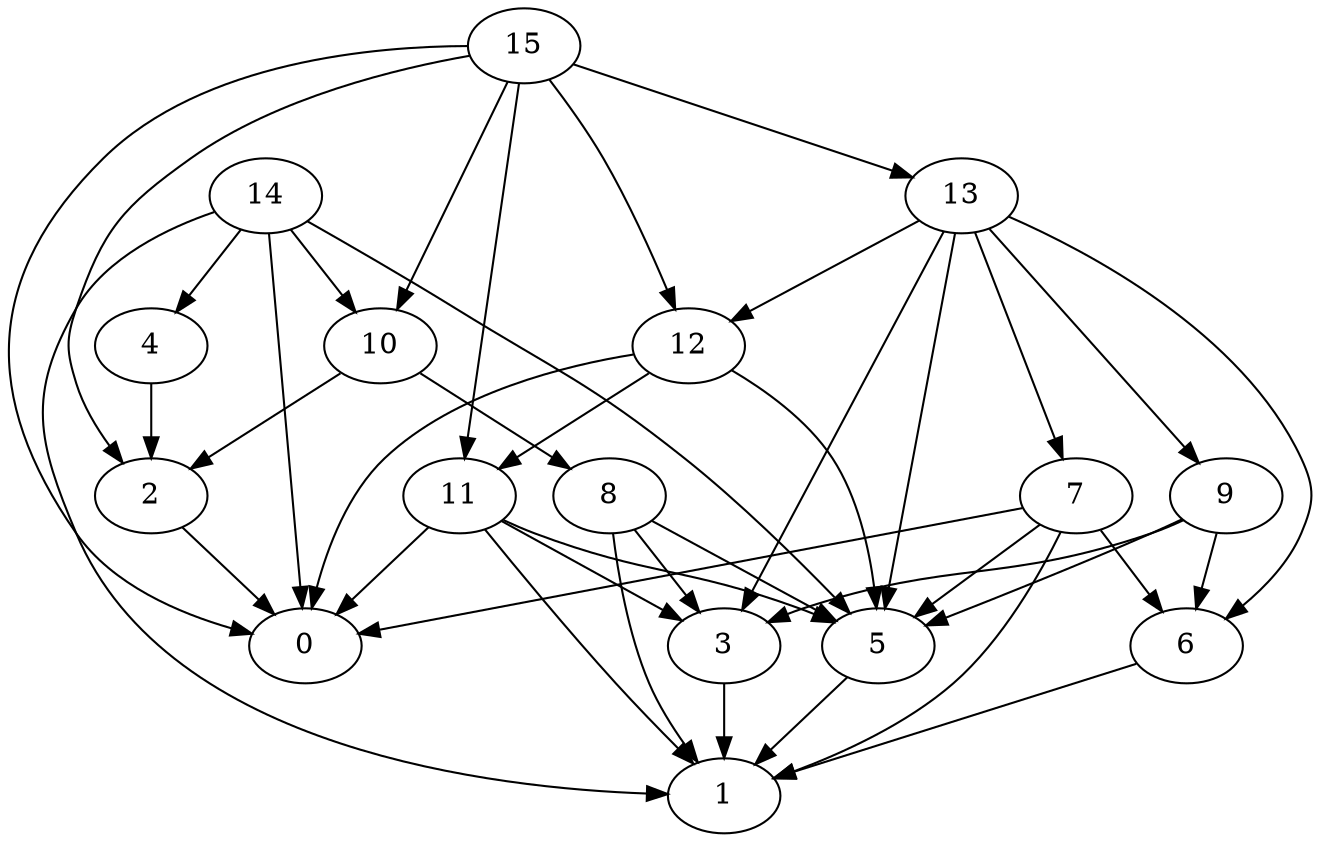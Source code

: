 digraph "Random_Nodes_16_Density_2.56_CCR_0.10_WeightType_Random" {
	graph ["Duplicate states"=0,
		GraphType=Random,
		"Max states in OPEN"=0,
		Modes="120000ms; topo-ordered tasks, ; Pruning: task equivalence, fixed order ready list, ; F-value: ; Optimisation: best schedule length (\
SL) optimisation on equal, ",
		NumberOfTasks=16,
		"Pruned using list schedule length"=1,
		"States removed from OPEN"=0,
		TargetSystem="Homogeneous-4",
		"Time to schedule (ms)"=97,
		"Total idle time"=850,
		"Total schedule length"=1032,
		"Total sequential time"=2372,
		"Total states created"=2
	];
	15	["Finish time"=88,
		Processor=0,
		"Start time"=0,
		Weight=88];
	13	["Finish time"=307,
		Processor=0,
		"Start time"=88,
		Weight=219];
	15 -> 13	[Weight=3];
	12	["Finish time"=505,
		Processor=0,
		"Start time"=307,
		Weight=198];
	15 -> 12	[Weight=10];
	10	["Finish time"=373,
		Processor=1,
		"Start time"=154,
		Weight=219];
	15 -> 10	[Weight=5];
	11	["Finish time"=681,
		Processor=0,
		"Start time"=505,
		Weight=176];
	15 -> 11	[Weight=7];
	2	["Finish time"=530,
		Processor=3,
		"Start time"=486,
		Weight=44];
	15 -> 2	[Weight=3];
	0	["Finish time"=774,
		Processor=2,
		"Start time"=686,
		Weight=88];
	15 -> 0	[Weight=8];
	13 -> 12	[Weight=6];
	7	["Finish time"=533,
		Processor=2,
		"Start time"=314,
		Weight=219];
	13 -> 7	[Weight=7];
	9	["Finish time"=398,
		Processor=3,
		"Start time"=310,
		Weight=88];
	13 -> 9	[Weight=3];
	5	["Finish time"=900,
		Processor=0,
		"Start time"=681,
		Weight=219];
	13 -> 5	[Weight=10];
	3	["Finish time"=886,
		Processor=1,
		"Start time"=688,
		Weight=198];
	13 -> 3	[Weight=6];
	6	["Finish time"=643,
		Processor=2,
		"Start time"=533,
		Weight=110];
	13 -> 6	[Weight=8];
	14	["Finish time"=154,
		Processor=1,
		"Start time"=0,
		Weight=154];
	14 -> 10	[Weight=7];
	14 -> 5	[Weight=5];
	4	["Finish time"=486,
		Processor=3,
		"Start time"=398,
		Weight=88];
	14 -> 4	[Weight=9];
	1	["Finish time"=1032,
		Processor=0,
		"Start time"=900,
		Weight=132];
	14 -> 1	[Weight=3];
	14 -> 0	[Weight=6];
	12 -> 11	[Weight=4];
	12 -> 5	[Weight=5];
	12 -> 0	[Weight=5];
	8	["Finish time"=505,
		Processor=1,
		"Start time"=373,
		Weight=132];
	10 -> 8	[Weight=2];
	10 -> 2	[Weight=4];
	7 -> 5	[Weight=10];
	7 -> 6	[Weight=8];
	7 -> 1	[Weight=9];
	7 -> 0	[Weight=5];
	11 -> 5	[Weight=5];
	11 -> 3	[Weight=7];
	11 -> 1	[Weight=6];
	11 -> 0	[Weight=5];
	8 -> 5	[Weight=2];
	8 -> 3	[Weight=3];
	8 -> 1	[Weight=6];
	9 -> 5	[Weight=8];
	9 -> 3	[Weight=3];
	9 -> 6	[Weight=8];
	5 -> 1	[Weight=10];
	3 -> 1	[Weight=4];
	6 -> 1	[Weight=5];
	4 -> 2	[Weight=4];
	2 -> 0	[Weight=3];
}
